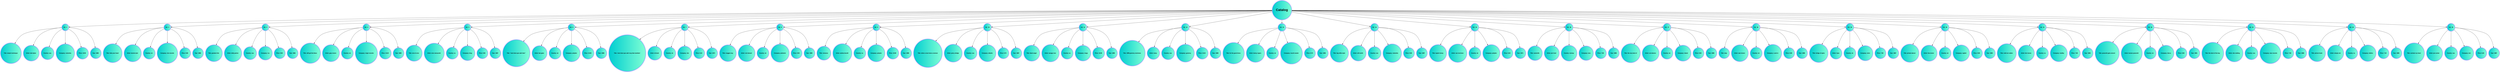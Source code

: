 digraph G { 
node[shape=doublecircle,color=blue,fontname="Arial Black",style=filled,fillcolor="darkturquoise:aquamarine"] 

nodoRaiz[label="Catalog" fontsize=35];
nodoCd1[label="Cd:  1"] 
nodoRaiz ->nodoCd1
nodoCd1title[label="Title: empire burlesque "] 
nodoCd1->nodoCd1title
nodoCd1artist[label="Artist: bob dylan "] 
nodoCd1->nodoCd1artist
nodoCd1country[label="Country: usa "] 
nodoCd1->nodoCd1country
nodoCd1company[label="Company: columbia "] 
nodoCd1->nodoCd1company
nodoCd1price[label="Price: 10.90 "] 
nodoCd1->nodoCd1price
nodoCd1year[label="Year: 1985 "] 
nodoCd1->nodoCd1year
nodoCd2[label="Cd:  2"] 
nodoRaiz ->nodoCd2
nodoCd2title[label="Title: hide your heart "] 
nodoCd2->nodoCd2title
nodoCd2artist[label="Artist: bonnie tyler "] 
nodoCd2->nodoCd2artist
nodoCd2country[label="Country: uk "] 
nodoCd2->nodoCd2country
nodoCd2company[label="Company: cbs records "] 
nodoCd2->nodoCd2company
nodoCd2price[label="Price: 9.90 "] 
nodoCd2->nodoCd2price
nodoCd2year[label="Year: 1988 "] 
nodoCd2->nodoCd2year
nodoCd3[label="Cd:  3"] 
nodoRaiz ->nodoCd3
nodoCd3title[label="Title: greatest hits "] 
nodoCd3->nodoCd3title
nodoCd3artist[label="Artist: dolly parton "] 
nodoCd3->nodoCd3artist
nodoCd3country[label="Country: usa "] 
nodoCd3->nodoCd3country
nodoCd3company[label="Company: rca "] 
nodoCd3->nodoCd3company
nodoCd3price[label="Price: 9.90 "] 
nodoCd3->nodoCd3price
nodoCd3year[label="Year: 1982 "] 
nodoCd3->nodoCd3year
nodoCd4[label="Cd:  4"] 
nodoRaiz ->nodoCd4
nodoCd4title[label="Title: still got the blues "] 
nodoCd4->nodoCd4title
nodoCd4artist[label="Artist: gary moore "] 
nodoCd4->nodoCd4artist
nodoCd4country[label="Country: uk "] 
nodoCd4->nodoCd4country
nodoCd4company[label="Company: virgin records "] 
nodoCd4->nodoCd4company
nodoCd4price[label="Price: 10.20 "] 
nodoCd4->nodoCd4price
nodoCd4year[label="Year: 1990 "] 
nodoCd4->nodoCd4year
nodoCd5[label="Cd:  5"] 
nodoRaiz ->nodoCd5
nodoCd5title[label="Title: eros & eros "] 
nodoCd5->nodoCd5title
nodoCd5artist[label="Artist: eros ramazzotti "] 
nodoCd5->nodoCd5artist
nodoCd5country[label="Country: eu "] 
nodoCd5->nodoCd5country
nodoCd5company[label="Company: bmg "] 
nodoCd5->nodoCd5company
nodoCd5price[label="Price: 9.90 "] 
nodoCd5->nodoCd5price
nodoCd5year[label="Year: 1997 "] 
nodoCd5->nodoCd5year
nodoCd6[label="Cd:  6"] 
nodoRaiz ->nodoCd6
nodoCd6title[label="Title: \"esto tiene que salir bien\" "] 
nodoCd6->nodoCd6title
nodoCd6artist[label="Artist: bee gees "] 
nodoCd6->nodoCd6artist
nodoCd6country[label="Country: uk "] 
nodoCd6->nodoCd6country
nodoCd6company[label="Company: polydor "] 
nodoCd6->nodoCd6company
nodoCd6price[label="Price: 10.90 "] 
nodoCd6->nodoCd6price
nodoCd6year[label="Year: 1998 "] 
nodoCd6->nodoCd6year
nodoCd7[label="Cd:  7"] 
nodoRaiz ->nodoCd7
nodoCd7title[label="Title: 'esto tiene que salir muy bien tambien' "] 
nodoCd7->nodoCd7title
nodoCd7artist[label="Artist: dr.hook "] 
nodoCd7->nodoCd7artist
nodoCd7country[label="Country: uk "] 
nodoCd7->nodoCd7country
nodoCd7company[label="Company: cbs "] 
nodoCd7->nodoCd7company
nodoCd7price[label="Price: 8.10 "] 
nodoCd7->nodoCd7price
nodoCd7year[label="Year: 1973 "] 
nodoCd7->nodoCd7year
nodoCd8[label="Cd:  8"] 
nodoRaiz ->nodoCd8
nodoCd8title[label="Title: maggie may "] 
nodoCd8->nodoCd8title
nodoCd8artist[label="Artist: rod stewart "] 
nodoCd8->nodoCd8artist
nodoCd8country[label="Country: uk "] 
nodoCd8->nodoCd8country
nodoCd8company[label="Company: pickwick "] 
nodoCd8->nodoCd8company
nodoCd8price[label="Price: 8.50 "] 
nodoCd8->nodoCd8price
nodoCd8year[label="Year: 1990 "] 
nodoCd8->nodoCd8year
nodoCd9[label="Cd:  9"] 
nodoRaiz ->nodoCd9
nodoCd9title[label="Title: romanza "] 
nodoCd9->nodoCd9title
nodoCd9artist[label="Artist: andrea bocelli "] 
nodoCd9->nodoCd9artist
nodoCd9country[label="Country: eu "] 
nodoCd9->nodoCd9country
nodoCd9company[label="Company: polydor "] 
nodoCd9->nodoCd9company
nodoCd9price[label="Price: 10.80 "] 
nodoCd9->nodoCd9price
nodoCd9year[label="Year: 1996 "] 
nodoCd9->nodoCd9year
nodoCd10[label="Cd:  10"] 
nodoRaiz ->nodoCd10
nodoCd10title[label="Title: when a man loves a woman "] 
nodoCd10->nodoCd10title
nodoCd10artist[label="Artist: percy sledge "] 
nodoCd10->nodoCd10artist
nodoCd10country[label="Country: usa "] 
nodoCd10->nodoCd10country
nodoCd10company[label="Company: atlantic "] 
nodoCd10->nodoCd10company
nodoCd10price[label="Price: 8.70 "] 
nodoCd10->nodoCd10price
nodoCd10year[label="Year: 1987 "] 
nodoCd10->nodoCd10year
nodoCd11[label="Cd:  11"] 
nodoRaiz ->nodoCd11
nodoCd11title[label="Title: black angel "] 
nodoCd11->nodoCd11title
nodoCd11artist[label="Artist: savage rose "] 
nodoCd11->nodoCd11artist
nodoCd11country[label="Country: eu "] 
nodoCd11->nodoCd11country
nodoCd11company[label="Company: mega "] 
nodoCd11->nodoCd11company
nodoCd11price[label="Price: 10.90 "] 
nodoCd11->nodoCd11price
nodoCd11year[label="Year: 1995 "] 
nodoCd11->nodoCd11year
nodoCd12[label="Cd:  12"] 
nodoRaiz ->nodoCd12
nodoCd12title[label="Title: 1999 grammy nominees "] 
nodoCd12->nodoCd12title
nodoCd12artist[label="Artist: many "] 
nodoCd12->nodoCd12artist
nodoCd12country[label="Country: usa "] 
nodoCd12->nodoCd12country
nodoCd12company[label="Company: grammy "] 
nodoCd12->nodoCd12company
nodoCd12price[label="Price: 10.20 "] 
nodoCd12->nodoCd12price
nodoCd12year[label="Year: 1999 "] 
nodoCd12->nodoCd12year
nodoCd13[label="Cd:  13"] 
nodoRaiz ->nodoCd13
nodoCd13title[label="Title: for the good times "] 
nodoCd13->nodoCd13title
nodoCd13artist[label="Artist: kenny rogers "] 
nodoCd13->nodoCd13artist
nodoCd13country[label="Country: uk "] 
nodoCd13->nodoCd13country
nodoCd13company[label="Company: mucik master "] 
nodoCd13->nodoCd13company
nodoCd13price[label="Price: 8.70 "] 
nodoCd13->nodoCd13price
nodoCd13year[label="Year: 1995 "] 
nodoCd13->nodoCd13year
nodoCd14[label="Cd:  14"] 
nodoRaiz ->nodoCd14
nodoCd14title[label="Title: big willie style "] 
nodoCd14->nodoCd14title
nodoCd14artist[label="Artist: will smith "] 
nodoCd14->nodoCd14artist
nodoCd14country[label="Country: usa "] 
nodoCd14->nodoCd14country
nodoCd14company[label="Company: columbia "] 
nodoCd14->nodoCd14company
nodoCd14price[label="Price: 9.90 "] 
nodoCd14->nodoCd14price
nodoCd14year[label="Year: 1997 "] 
nodoCd14->nodoCd14year
nodoCd15[label="Cd:  15"] 
nodoRaiz ->nodoCd15
nodoCd15title[label="Title: tupelo honey "] 
nodoCd15->nodoCd15title
nodoCd15artist[label="Artist: van morrison "] 
nodoCd15->nodoCd15artist
nodoCd15country[label="Country: uk "] 
nodoCd15->nodoCd15country
nodoCd15company[label="Company: polydor "] 
nodoCd15->nodoCd15company
nodoCd15price[label="Price: 8.20 "] 
nodoCd15->nodoCd15price
nodoCd15year[label="Year: 1971 "] 
nodoCd15->nodoCd15year
nodoCd16[label="Cd:  16"] 
nodoRaiz ->nodoCd16
nodoCd16title[label="Title: soulsville "] 
nodoCd16->nodoCd16title
nodoCd16artist[label="Artist: jorn hoel "] 
nodoCd16->nodoCd16artist
nodoCd16country[label="Country: norway "] 
nodoCd16->nodoCd16country
nodoCd16company[label="Company: wea "] 
nodoCd16->nodoCd16company
nodoCd16price[label="Price: 7.90 "] 
nodoCd16->nodoCd16price
nodoCd16year[label="Year: 1996 "] 
nodoCd16->nodoCd16year
nodoCd17[label="Cd:  17"] 
nodoRaiz ->nodoCd17
nodoCd17title[label="Title: the very best of "] 
nodoCd17->nodoCd17title
nodoCd17artist[label="Artist: cat stevens "] 
nodoCd17->nodoCd17artist
nodoCd17country[label="Country: uk "] 
nodoCd17->nodoCd17country
nodoCd17company[label="Company: island "] 
nodoCd17->nodoCd17company
nodoCd17price[label="Price: 8.90 "] 
nodoCd17->nodoCd17price
nodoCd17year[label="Year: 1990 "] 
nodoCd17->nodoCd17year
nodoCd18[label="Cd:  18"] 
nodoRaiz ->nodoCd18
nodoCd18title[label="Title: stop "] 
nodoCd18->nodoCd18title
nodoCd18artist[label="Artist: sam brown "] 
nodoCd18->nodoCd18artist
nodoCd18country[label="Country: uk "] 
nodoCd18->nodoCd18country
nodoCd18company[label="Company: a and m "] 
nodoCd18->nodoCd18company
nodoCd18price[label="Price: 8.90 "] 
nodoCd18->nodoCd18price
nodoCd18year[label="Year: 1988 "] 
nodoCd18->nodoCd18year
nodoCd19[label="Cd:  19"] 
nodoRaiz ->nodoCd19
nodoCd19title[label="Title: bridge of spies "] 
nodoCd19->nodoCd19title
nodoCd19artist[label="Artist: t'pau "] 
nodoCd19->nodoCd19artist
nodoCd19country[label="Country: uk "] 
nodoCd19->nodoCd19country
nodoCd19company[label="Company: siren "] 
nodoCd19->nodoCd19company
nodoCd19price[label="Price: 7.90 "] 
nodoCd19->nodoCd19price
nodoCd19year[label="Year: 1987 "] 
nodoCd19->nodoCd19year
nodoCd20[label="Cd:  20"] 
nodoRaiz ->nodoCd20
nodoCd20title[label="Title: private dancer "] 
nodoCd20->nodoCd20title
nodoCd20artist[label="Artist: tina turner "] 
nodoCd20->nodoCd20artist
nodoCd20country[label="Country: uk "] 
nodoCd20->nodoCd20country
nodoCd20company[label="Company: capitol "] 
nodoCd20->nodoCd20company
nodoCd20price[label="Price: 8.90 "] 
nodoCd20->nodoCd20price
nodoCd20year[label="Year: 1983 "] 
nodoCd20->nodoCd20year
nodoCd21[label="Cd:  21"] 
nodoRaiz ->nodoCd21
nodoCd21title[label="Title: midt om natten "] 
nodoCd21->nodoCd21title
nodoCd21artist[label="Artist: kim larsen "] 
nodoCd21->nodoCd21artist
nodoCd21country[label="Country: eu "] 
nodoCd21->nodoCd21country
nodoCd21company[label="Company: medley "] 
nodoCd21->nodoCd21company
nodoCd21price[label="Price: 7.80 "] 
nodoCd21->nodoCd21price
nodoCd21year[label="Year: 1983 "] 
nodoCd21->nodoCd21year
nodoCd22[label="Cd:  22"] 
nodoRaiz ->nodoCd22
nodoCd22title[label="Title: pavarotti gala concert "] 
nodoCd22->nodoCd22title
nodoCd22artist[label="Artist: luciano pavarotti "] 
nodoCd22->nodoCd22artist
nodoCd22country[label="Country: uk "] 
nodoCd22->nodoCd22country
nodoCd22company[label="Company: decca "] 
nodoCd22->nodoCd22company
nodoCd22price[label="Price: 9.90 "] 
nodoCd22->nodoCd22price
nodoCd22year[label="Year: 1991 "] 
nodoCd22->nodoCd22year
nodoCd23[label="Cd:  23"] 
nodoRaiz ->nodoCd23
nodoCd23title[label="Title: the dock of the bay "] 
nodoCd23->nodoCd23title
nodoCd23artist[label="Artist: otis redding "] 
nodoCd23->nodoCd23artist
nodoCd23country[label="Country: usa "] 
nodoCd23->nodoCd23country
nodoCd23company[label="Company: stax records "] 
nodoCd23->nodoCd23company
nodoCd23price[label="Price: 7.90 "] 
nodoCd23->nodoCd23price
nodoCd23year[label="Year: 1968 "] 
nodoCd23->nodoCd23year
nodoCd24[label="Cd:  24"] 
nodoRaiz ->nodoCd24
nodoCd24title[label="Title: picture book "] 
nodoCd24->nodoCd24title
nodoCd24artist[label="Artist: simply red "] 
nodoCd24->nodoCd24artist
nodoCd24country[label="Country: eu "] 
nodoCd24->nodoCd24country
nodoCd24company[label="Company: elektra "] 
nodoCd24->nodoCd24company
nodoCd24price[label="Price: 7.20 "] 
nodoCd24->nodoCd24price
nodoCd24year[label="Year: 1985 "] 
nodoCd24->nodoCd24year
nodoCd25[label="Cd:  25"] 
nodoRaiz ->nodoCd25
nodoCd25title[label="Title: unchain my heart "] 
nodoCd25->nodoCd25title
nodoCd25artist[label="Artist: joe cocker "] 
nodoCd25->nodoCd25artist
nodoCd25country[label="Country: usa "] 
nodoCd25->nodoCd25country
nodoCd25company[label="Company: emi "] 
nodoCd25->nodoCd25company
nodoCd25price[label="Price: 8.20 "] 
nodoCd25->nodoCd25price
nodoCd25year[label="Year: 1987 "] 
nodoCd25->nodoCd25year
}